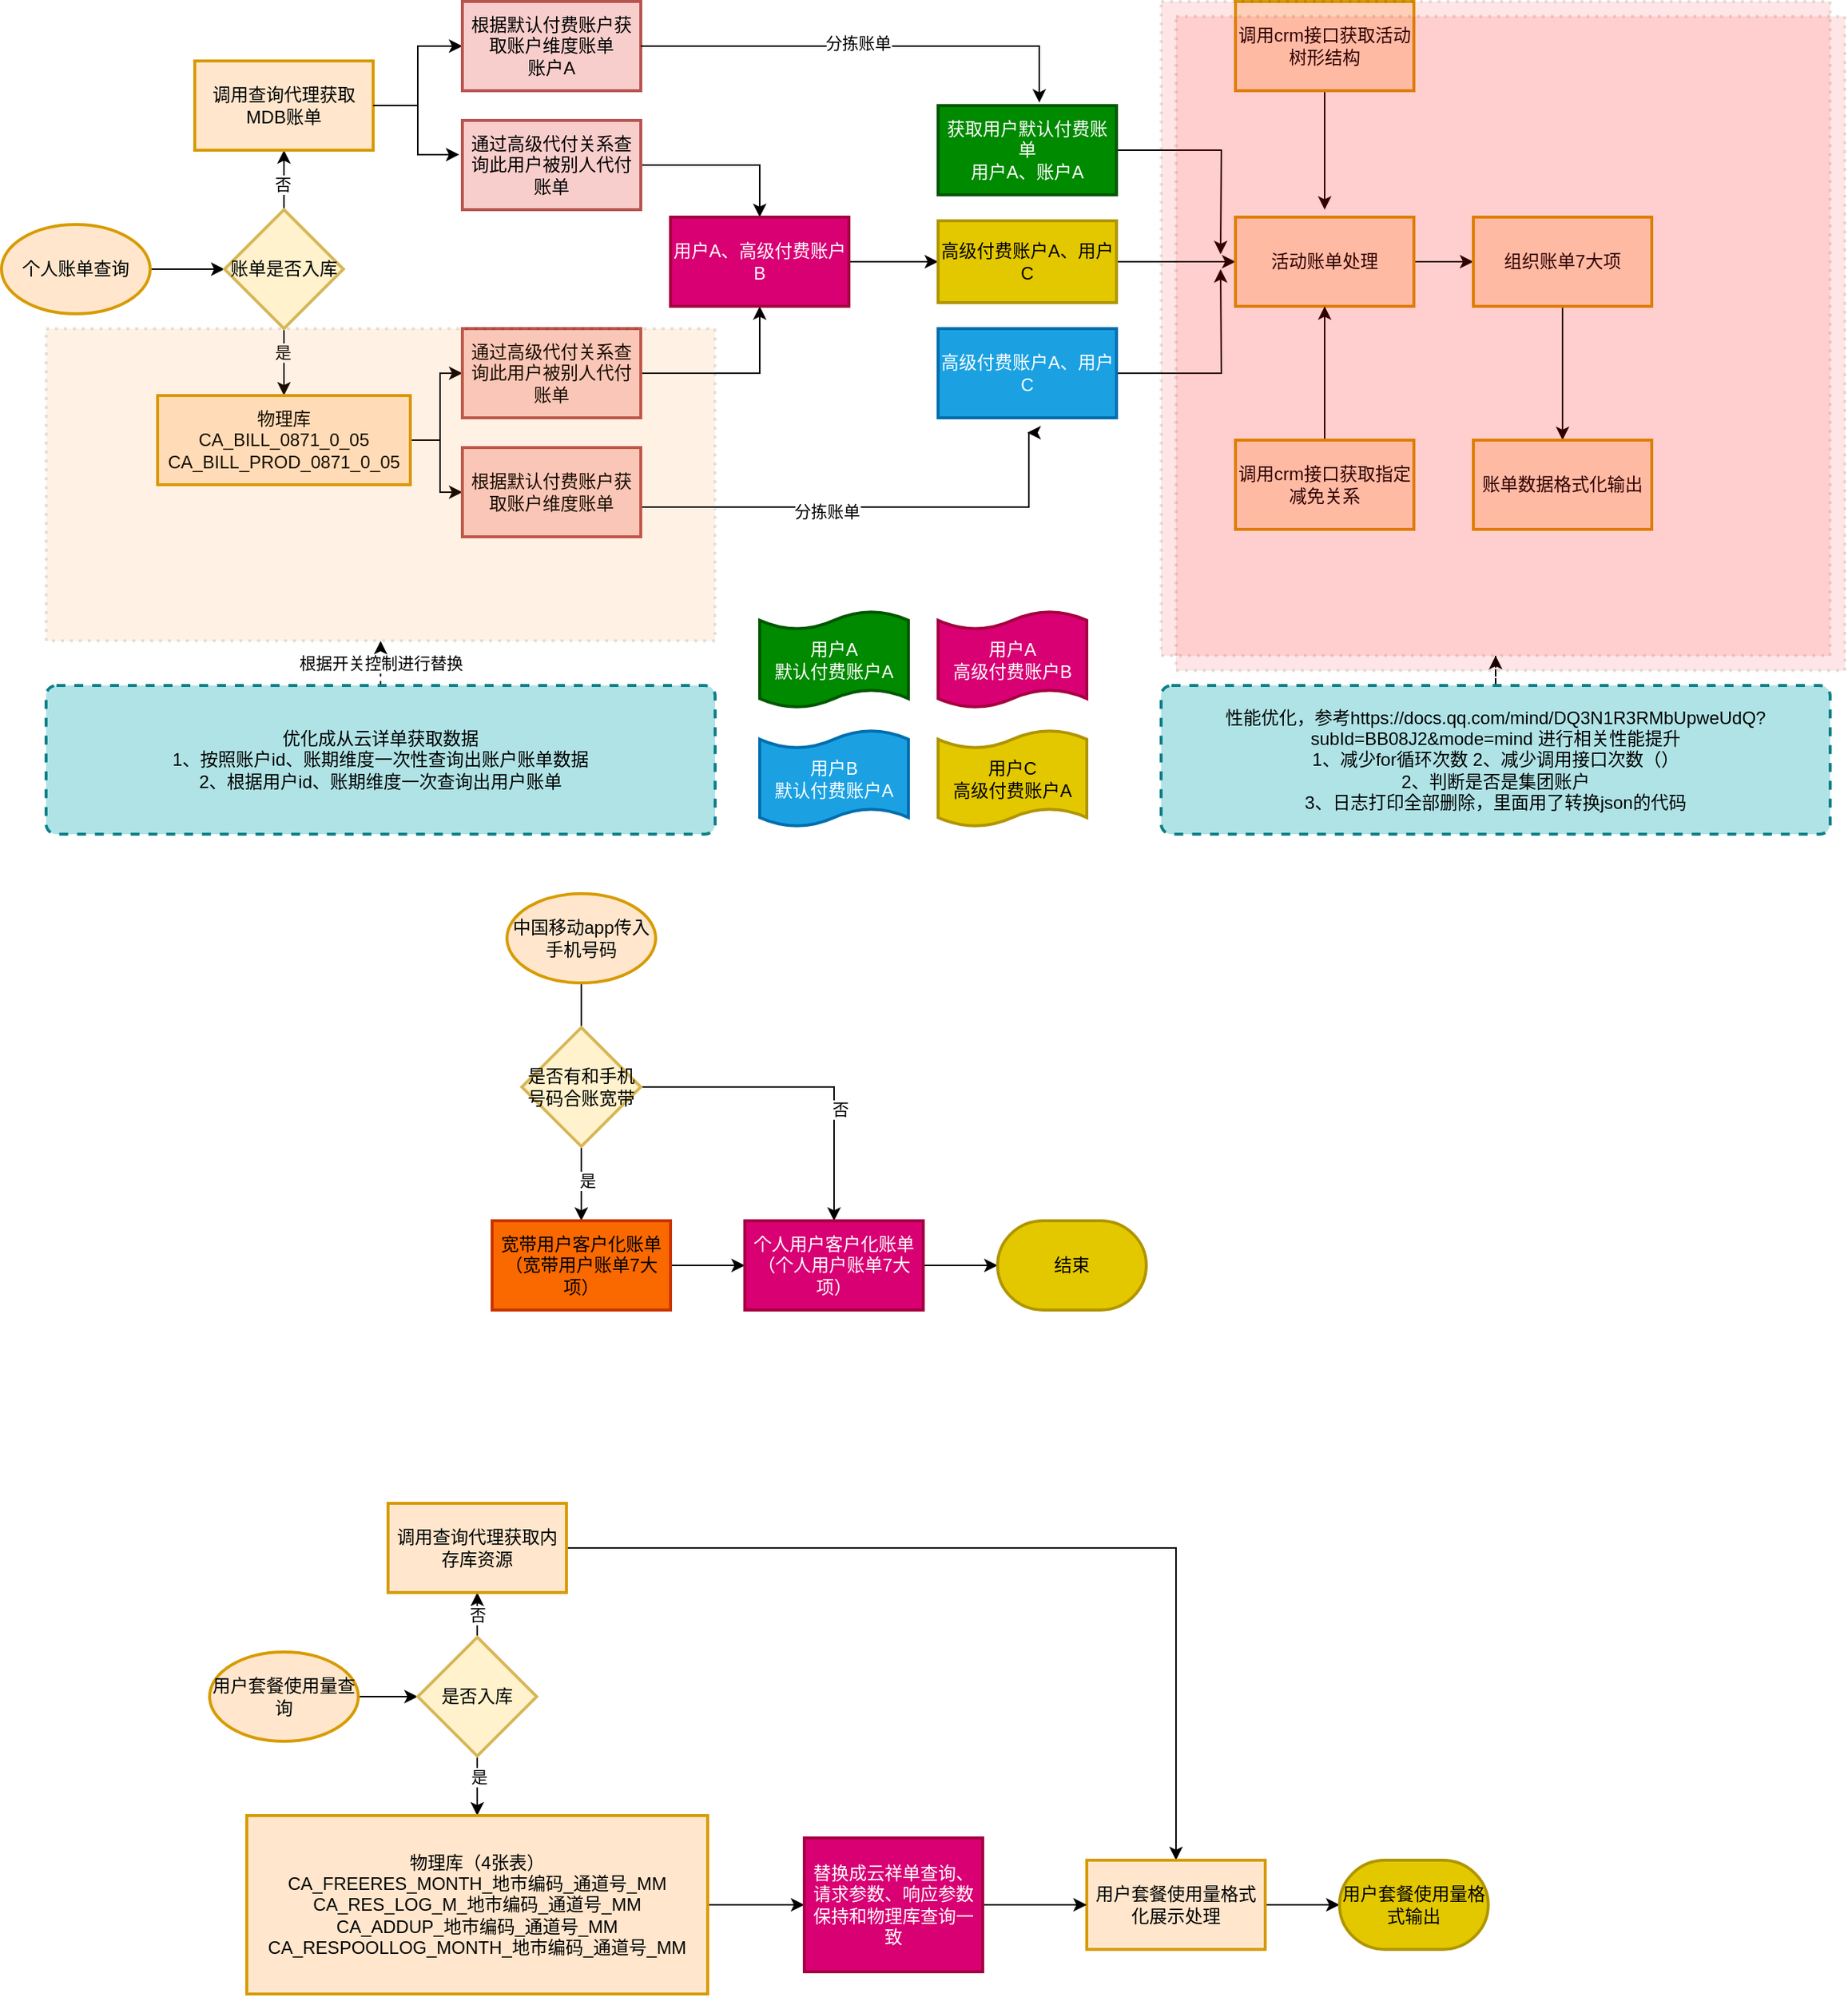 <mxfile version="27.1.6">
  <diagram name="Page-1" id="c7488fd3-1785-93aa-aadb-54a6760d102a">
    <mxGraphModel dx="1018" dy="576" grid="1" gridSize="10" guides="1" tooltips="1" connect="1" arrows="1" fold="1" page="1" pageScale="1" pageWidth="1100" pageHeight="850" background="none" math="0" shadow="0">
      <root>
        <mxCell id="0" />
        <mxCell id="1" parent="0" />
        <mxCell id="lZ34YeBpeKyjykscTStn-3" value="" style="edgeStyle=orthogonalEdgeStyle;rounded=0;orthogonalLoop=1;jettySize=auto;html=1;" parent="1" source="lZ34YeBpeKyjykscTStn-1" target="lZ34YeBpeKyjykscTStn-2" edge="1">
          <mxGeometry relative="1" as="geometry" />
        </mxCell>
        <mxCell id="lZ34YeBpeKyjykscTStn-1" value="个人账单查询" style="strokeWidth=2;html=1;shape=mxgraph.flowchart.start_1;whiteSpace=wrap;fillColor=#ffe6cc;strokeColor=#d79b00;" parent="1" vertex="1">
          <mxGeometry x="10" y="250" width="100" height="60" as="geometry" />
        </mxCell>
        <mxCell id="lZ34YeBpeKyjykscTStn-7" value="" style="edgeStyle=orthogonalEdgeStyle;rounded=0;orthogonalLoop=1;jettySize=auto;html=1;" parent="1" source="lZ34YeBpeKyjykscTStn-2" target="lZ34YeBpeKyjykscTStn-6" edge="1">
          <mxGeometry relative="1" as="geometry" />
        </mxCell>
        <mxCell id="lZ34YeBpeKyjykscTStn-8" value="否" style="edgeLabel;html=1;align=center;verticalAlign=middle;resizable=0;points=[];" parent="lZ34YeBpeKyjykscTStn-7" vertex="1" connectable="0">
          <mxGeometry x="-0.15" y="1" relative="1" as="geometry">
            <mxPoint as="offset" />
          </mxGeometry>
        </mxCell>
        <mxCell id="lZ34YeBpeKyjykscTStn-10" value="" style="edgeStyle=orthogonalEdgeStyle;rounded=0;orthogonalLoop=1;jettySize=auto;html=1;" parent="1" source="lZ34YeBpeKyjykscTStn-2" target="lZ34YeBpeKyjykscTStn-9" edge="1">
          <mxGeometry relative="1" as="geometry" />
        </mxCell>
        <mxCell id="lZ34YeBpeKyjykscTStn-11" value="是" style="edgeLabel;html=1;align=center;verticalAlign=middle;resizable=0;points=[];" parent="lZ34YeBpeKyjykscTStn-10" vertex="1" connectable="0">
          <mxGeometry x="-0.289" y="-1" relative="1" as="geometry">
            <mxPoint as="offset" />
          </mxGeometry>
        </mxCell>
        <mxCell id="lZ34YeBpeKyjykscTStn-2" value="账单是否入库" style="rhombus;whiteSpace=wrap;html=1;strokeWidth=2;fillColor=#fff2cc;strokeColor=#d6b656;" parent="1" vertex="1">
          <mxGeometry x="160" y="240" width="80" height="80" as="geometry" />
        </mxCell>
        <mxCell id="lZ34YeBpeKyjykscTStn-13" value="" style="edgeStyle=orthogonalEdgeStyle;rounded=0;orthogonalLoop=1;jettySize=auto;html=1;" parent="1" source="lZ34YeBpeKyjykscTStn-6" target="lZ34YeBpeKyjykscTStn-12" edge="1">
          <mxGeometry relative="1" as="geometry" />
        </mxCell>
        <mxCell id="lZ34YeBpeKyjykscTStn-6" value="调用查询代理获取MDB账单" style="whiteSpace=wrap;html=1;strokeWidth=2;fillColor=#ffe6cc;strokeColor=#d79b00;" parent="1" vertex="1">
          <mxGeometry x="140" y="140" width="120" height="60" as="geometry" />
        </mxCell>
        <mxCell id="lZ34YeBpeKyjykscTStn-22" style="edgeStyle=orthogonalEdgeStyle;rounded=0;orthogonalLoop=1;jettySize=auto;html=1;entryX=0;entryY=0.5;entryDx=0;entryDy=0;" parent="1" source="lZ34YeBpeKyjykscTStn-9" target="lZ34YeBpeKyjykscTStn-19" edge="1">
          <mxGeometry relative="1" as="geometry" />
        </mxCell>
        <mxCell id="lZ34YeBpeKyjykscTStn-23" style="edgeStyle=orthogonalEdgeStyle;rounded=0;orthogonalLoop=1;jettySize=auto;html=1;entryX=0;entryY=0.5;entryDx=0;entryDy=0;" parent="1" source="lZ34YeBpeKyjykscTStn-9" target="lZ34YeBpeKyjykscTStn-14" edge="1">
          <mxGeometry relative="1" as="geometry" />
        </mxCell>
        <mxCell id="lZ34YeBpeKyjykscTStn-9" value="物理库&lt;br&gt;&lt;div data-mind-map-text=&quot;[{&amp;quot;paragraphProps&amp;quot;:{&amp;quot;type&amp;quot;:&amp;quot;paragraph&amp;quot;,&amp;quot;textAlign&amp;quot;:0,&amp;quot;lineSpacing&amp;quot;:1.4},&amp;quot;isComplete&amp;quot;:true,&amp;quot;textProps&amp;quot;:[{&amp;quot;type&amp;quot;:&amp;quot;text&amp;quot;,&amp;quot;text&amp;quot;:&amp;quot;CA_BILL_0871_0_05&amp;quot;,&amp;quot;color&amp;quot;:&amp;quot;#1f1f1f&amp;quot;,&amp;quot;fontWeight&amp;quot;:400,&amp;quot;fontSize&amp;quot;:14,&amp;quot;fontFamily&amp;quot;:&amp;quot;\&amp;quot;Helvetica Neue\&amp;quot;, Helvetica, \&amp;quot;PingFang SC\&amp;quot;, \&amp;quot;Microsoft YaHei\&amp;quot;, \&amp;quot;Source Han Sans SC\&amp;quot;, \&amp;quot;Noto Sans CJK SC\&amp;quot;, \&amp;quot;WenQuanYi Micro Hei\&amp;quot;, sans-serif&amp;quot;,&amp;quot;italic&amp;quot;:false,&amp;quot;underline&amp;quot;:false,&amp;quot;strike&amp;quot;:false}]}]&quot;&gt;CA_BILL_0871_0_05&lt;br&gt;&lt;div data-mind-map-text=&quot;[{&amp;quot;paragraphProps&amp;quot;:{&amp;quot;type&amp;quot;:&amp;quot;paragraph&amp;quot;,&amp;quot;textAlign&amp;quot;:0,&amp;quot;lineSpacing&amp;quot;:1.4},&amp;quot;isComplete&amp;quot;:true,&amp;quot;textProps&amp;quot;:[{&amp;quot;type&amp;quot;:&amp;quot;text&amp;quot;,&amp;quot;text&amp;quot;:&amp;quot;CA_BILL_PROD_0871_0_05&amp;quot;,&amp;quot;color&amp;quot;:&amp;quot;#1f1f1f&amp;quot;,&amp;quot;fontWeight&amp;quot;:400,&amp;quot;fontSize&amp;quot;:14,&amp;quot;fontFamily&amp;quot;:&amp;quot;\&amp;quot;Helvetica Neue\&amp;quot;, Helvetica, \&amp;quot;PingFang SC\&amp;quot;, \&amp;quot;Microsoft YaHei\&amp;quot;, \&amp;quot;Source Han Sans SC\&amp;quot;, \&amp;quot;Noto Sans CJK SC\&amp;quot;, \&amp;quot;WenQuanYi Micro Hei\&amp;quot;, sans-serif&amp;quot;,&amp;quot;italic&amp;quot;:false,&amp;quot;underline&amp;quot;:false,&amp;quot;strike&amp;quot;:false}]}]&quot;&gt;CA_BILL_PROD_0871_0_05&lt;/div&gt;&lt;/div&gt;" style="whiteSpace=wrap;html=1;strokeWidth=2;fillColor=#ffe6cc;strokeColor=#d79b00;" parent="1" vertex="1">
          <mxGeometry x="115" y="365" width="170" height="60" as="geometry" />
        </mxCell>
        <mxCell id="lZ34YeBpeKyjykscTStn-12" value="根据默认付费账户获取账户维度账单&lt;br&gt;账户A" style="whiteSpace=wrap;html=1;strokeWidth=2;fillColor=#f8cecc;strokeColor=#b85450;" parent="1" vertex="1">
          <mxGeometry x="320" y="100" width="120" height="60" as="geometry" />
        </mxCell>
        <mxCell id="lZ34YeBpeKyjykscTStn-59" style="edgeStyle=orthogonalEdgeStyle;rounded=0;orthogonalLoop=1;jettySize=auto;html=1;" parent="1" source="lZ34YeBpeKyjykscTStn-14" edge="1">
          <mxGeometry relative="1" as="geometry">
            <mxPoint x="700" y="390" as="targetPoint" />
            <Array as="points">
              <mxPoint x="701" y="440" />
            </Array>
          </mxGeometry>
        </mxCell>
        <mxCell id="lZ34YeBpeKyjykscTStn-60" value="分拣账单" style="edgeLabel;html=1;align=center;verticalAlign=middle;resizable=0;points=[];" parent="lZ34YeBpeKyjykscTStn-59" vertex="1" connectable="0">
          <mxGeometry x="-0.203" y="-3" relative="1" as="geometry">
            <mxPoint as="offset" />
          </mxGeometry>
        </mxCell>
        <mxCell id="lZ34YeBpeKyjykscTStn-14" value="根据默认付费账户获取账户维度账单" style="whiteSpace=wrap;html=1;strokeWidth=2;fillColor=#f8cecc;strokeColor=#b85450;" parent="1" vertex="1">
          <mxGeometry x="320" y="400" width="120" height="60" as="geometry" />
        </mxCell>
        <mxCell id="lZ34YeBpeKyjykscTStn-33" value="" style="edgeStyle=orthogonalEdgeStyle;rounded=0;orthogonalLoop=1;jettySize=auto;html=1;" parent="1" source="lZ34YeBpeKyjykscTStn-17" target="lZ34YeBpeKyjykscTStn-32" edge="1">
          <mxGeometry relative="1" as="geometry" />
        </mxCell>
        <mxCell id="lZ34YeBpeKyjykscTStn-17" value="通过高级代付关系查询此用户被别人代付账单" style="whiteSpace=wrap;html=1;strokeWidth=2;fillColor=#f8cecc;strokeColor=#b85450;" parent="1" vertex="1">
          <mxGeometry x="320" y="180" width="120" height="60" as="geometry" />
        </mxCell>
        <mxCell id="lZ34YeBpeKyjykscTStn-39" style="edgeStyle=orthogonalEdgeStyle;rounded=0;orthogonalLoop=1;jettySize=auto;html=1;entryX=0.5;entryY=1;entryDx=0;entryDy=0;" parent="1" source="lZ34YeBpeKyjykscTStn-19" target="lZ34YeBpeKyjykscTStn-32" edge="1">
          <mxGeometry relative="1" as="geometry" />
        </mxCell>
        <mxCell id="lZ34YeBpeKyjykscTStn-19" value="通过高级代付关系查询此用户被别人代付账单" style="whiteSpace=wrap;html=1;strokeWidth=2;fillColor=#f8cecc;strokeColor=#b85450;" parent="1" vertex="1">
          <mxGeometry x="320" y="320" width="120" height="60" as="geometry" />
        </mxCell>
        <mxCell id="lZ34YeBpeKyjykscTStn-21" style="edgeStyle=orthogonalEdgeStyle;rounded=0;orthogonalLoop=1;jettySize=auto;html=1;entryX=-0.017;entryY=0.383;entryDx=0;entryDy=0;entryPerimeter=0;" parent="1" source="lZ34YeBpeKyjykscTStn-6" target="lZ34YeBpeKyjykscTStn-17" edge="1">
          <mxGeometry relative="1" as="geometry" />
        </mxCell>
        <mxCell id="lZ34YeBpeKyjykscTStn-68" style="edgeStyle=orthogonalEdgeStyle;rounded=0;orthogonalLoop=1;jettySize=auto;html=1;" parent="1" source="lZ34YeBpeKyjykscTStn-24" edge="1">
          <mxGeometry relative="1" as="geometry">
            <mxPoint x="830" y="270" as="targetPoint" />
          </mxGeometry>
        </mxCell>
        <mxCell id="lZ34YeBpeKyjykscTStn-24" value="获取用户默认付费账单&lt;br&gt;用户A、账户A" style="whiteSpace=wrap;html=1;strokeWidth=2;fillColor=#008a00;fontColor=#ffffff;strokeColor=#005700;" parent="1" vertex="1">
          <mxGeometry x="640" y="170" width="120" height="60" as="geometry" />
        </mxCell>
        <mxCell id="lZ34YeBpeKyjykscTStn-26" value="用户A&lt;br&gt;默认付费账户A" style="shape=tape;whiteSpace=wrap;html=1;strokeWidth=2;size=0.19;fillColor=#008a00;strokeColor=#005700;fontColor=#ffffff;" parent="1" vertex="1">
          <mxGeometry x="520" y="510" width="100" height="65" as="geometry" />
        </mxCell>
        <mxCell id="lZ34YeBpeKyjykscTStn-29" value="用户A&lt;br&gt;高级付费账户B" style="shape=tape;whiteSpace=wrap;html=1;strokeWidth=2;size=0.19;fillColor=#d80073;fontColor=#ffffff;strokeColor=#A50040;" parent="1" vertex="1">
          <mxGeometry x="640" y="510" width="100" height="65" as="geometry" />
        </mxCell>
        <mxCell id="lZ34YeBpeKyjykscTStn-30" value="用户B&lt;br&gt;默认付费账户A" style="shape=tape;whiteSpace=wrap;html=1;strokeWidth=2;size=0.19;fillColor=#1ba1e2;strokeColor=#006EAF;fontColor=#ffffff;" parent="1" vertex="1">
          <mxGeometry x="520" y="590" width="100" height="65" as="geometry" />
        </mxCell>
        <mxCell id="lZ34YeBpeKyjykscTStn-31" value="用户C&lt;br&gt;高级付费账户A" style="shape=tape;whiteSpace=wrap;html=1;strokeWidth=2;size=0.19;fillColor=#e3c800;fontColor=#000000;strokeColor=#B09500;" parent="1" vertex="1">
          <mxGeometry x="640" y="590" width="100" height="65" as="geometry" />
        </mxCell>
        <mxCell id="lZ34YeBpeKyjykscTStn-54" value="" style="edgeStyle=orthogonalEdgeStyle;rounded=0;orthogonalLoop=1;jettySize=auto;html=1;" parent="1" source="lZ34YeBpeKyjykscTStn-32" target="lZ34YeBpeKyjykscTStn-34" edge="1">
          <mxGeometry relative="1" as="geometry" />
        </mxCell>
        <mxCell id="lZ34YeBpeKyjykscTStn-32" value="用户A、高级付费账户B" style="whiteSpace=wrap;html=1;strokeWidth=2;fillColor=#d80073;fontColor=#ffffff;strokeColor=#A50040;" parent="1" vertex="1">
          <mxGeometry x="460" y="245" width="120" height="60" as="geometry" />
        </mxCell>
        <mxCell id="lZ34YeBpeKyjykscTStn-66" style="edgeStyle=orthogonalEdgeStyle;rounded=0;orthogonalLoop=1;jettySize=auto;html=1;entryX=0;entryY=0.5;entryDx=0;entryDy=0;" parent="1" source="lZ34YeBpeKyjykscTStn-34" target="lZ34YeBpeKyjykscTStn-62" edge="1">
          <mxGeometry relative="1" as="geometry" />
        </mxCell>
        <mxCell id="lZ34YeBpeKyjykscTStn-34" value="高级付费账户A、用户C" style="whiteSpace=wrap;html=1;strokeWidth=2;fillColor=#e3c800;fontColor=#000000;strokeColor=#B09500;" parent="1" vertex="1">
          <mxGeometry x="640" y="247.5" width="120" height="55" as="geometry" />
        </mxCell>
        <mxCell id="lZ34YeBpeKyjykscTStn-69" style="edgeStyle=orthogonalEdgeStyle;rounded=0;orthogonalLoop=1;jettySize=auto;html=1;" parent="1" source="lZ34YeBpeKyjykscTStn-40" edge="1">
          <mxGeometry relative="1" as="geometry">
            <mxPoint x="830" y="280" as="targetPoint" />
          </mxGeometry>
        </mxCell>
        <mxCell id="lZ34YeBpeKyjykscTStn-40" value="高级付费账户A、用户C" style="whiteSpace=wrap;html=1;strokeWidth=2;fillColor=#1ba1e2;fontColor=#ffffff;strokeColor=#006EAF;" parent="1" vertex="1">
          <mxGeometry x="640" y="320" width="120" height="60" as="geometry" />
        </mxCell>
        <mxCell id="lZ34YeBpeKyjykscTStn-58" style="edgeStyle=orthogonalEdgeStyle;rounded=0;orthogonalLoop=1;jettySize=auto;html=1;entryX=0.567;entryY=-0.033;entryDx=0;entryDy=0;entryPerimeter=0;" parent="1" source="lZ34YeBpeKyjykscTStn-12" target="lZ34YeBpeKyjykscTStn-24" edge="1">
          <mxGeometry relative="1" as="geometry" />
        </mxCell>
        <mxCell id="lZ34YeBpeKyjykscTStn-61" value="分拣账单" style="edgeLabel;html=1;align=center;verticalAlign=middle;resizable=0;points=[];" parent="lZ34YeBpeKyjykscTStn-58" vertex="1" connectable="0">
          <mxGeometry x="-0.046" y="2" relative="1" as="geometry">
            <mxPoint as="offset" />
          </mxGeometry>
        </mxCell>
        <mxCell id="lZ34YeBpeKyjykscTStn-76" value="" style="edgeStyle=orthogonalEdgeStyle;rounded=0;orthogonalLoop=1;jettySize=auto;html=1;" parent="1" source="lZ34YeBpeKyjykscTStn-62" target="lZ34YeBpeKyjykscTStn-75" edge="1">
          <mxGeometry relative="1" as="geometry" />
        </mxCell>
        <mxCell id="lZ34YeBpeKyjykscTStn-62" value="活动账单处理" style="whiteSpace=wrap;html=1;strokeWidth=2;fillColor=#ffe6cc;strokeColor=#d79b00;" parent="1" vertex="1">
          <mxGeometry x="840" y="245" width="120" height="60" as="geometry" />
        </mxCell>
        <mxCell id="lZ34YeBpeKyjykscTStn-72" style="edgeStyle=orthogonalEdgeStyle;rounded=0;orthogonalLoop=1;jettySize=auto;html=1;" parent="1" source="lZ34YeBpeKyjykscTStn-70" edge="1">
          <mxGeometry relative="1" as="geometry">
            <mxPoint x="900" y="240" as="targetPoint" />
          </mxGeometry>
        </mxCell>
        <mxCell id="lZ34YeBpeKyjykscTStn-70" value="调用crm接口获取活动树形结构" style="whiteSpace=wrap;html=1;strokeWidth=2;fillColor=#ffe6cc;strokeColor=#d79b00;" parent="1" vertex="1">
          <mxGeometry x="840" y="100" width="120" height="60" as="geometry" />
        </mxCell>
        <mxCell id="lZ34YeBpeKyjykscTStn-74" value="" style="edgeStyle=orthogonalEdgeStyle;rounded=0;orthogonalLoop=1;jettySize=auto;html=1;" parent="1" source="lZ34YeBpeKyjykscTStn-73" target="lZ34YeBpeKyjykscTStn-62" edge="1">
          <mxGeometry relative="1" as="geometry" />
        </mxCell>
        <mxCell id="lZ34YeBpeKyjykscTStn-73" value="调用crm接口获取指定减免关系" style="whiteSpace=wrap;html=1;strokeWidth=2;fillColor=#ffe6cc;strokeColor=#d79b00;" parent="1" vertex="1">
          <mxGeometry x="840" y="395" width="120" height="60" as="geometry" />
        </mxCell>
        <mxCell id="lZ34YeBpeKyjykscTStn-78" value="" style="edgeStyle=orthogonalEdgeStyle;rounded=0;orthogonalLoop=1;jettySize=auto;html=1;" parent="1" source="lZ34YeBpeKyjykscTStn-75" target="lZ34YeBpeKyjykscTStn-77" edge="1">
          <mxGeometry relative="1" as="geometry" />
        </mxCell>
        <mxCell id="lZ34YeBpeKyjykscTStn-75" value="组织账单7大项" style="whiteSpace=wrap;html=1;strokeWidth=2;fillColor=#ffe6cc;strokeColor=#d79b00;" parent="1" vertex="1">
          <mxGeometry x="1000" y="245" width="120" height="60" as="geometry" />
        </mxCell>
        <mxCell id="lZ34YeBpeKyjykscTStn-77" value="账单数据格式化输出" style="whiteSpace=wrap;html=1;strokeWidth=2;fillColor=#ffe6cc;strokeColor=#d79b00;" parent="1" vertex="1">
          <mxGeometry x="1000" y="395" width="120" height="60" as="geometry" />
        </mxCell>
        <mxCell id="lZ34YeBpeKyjykscTStn-83" value="" style="rounded=0;whiteSpace=wrap;html=1;absoluteArcSize=1;arcSize=14;strokeWidth=2;dashed=1;opacity=10;fillColor=#FF8000;strokeColor=default;dashPattern=1 2;" parent="1" vertex="1">
          <mxGeometry x="40" y="320" width="450" height="210" as="geometry" />
        </mxCell>
        <mxCell id="lZ34YeBpeKyjykscTStn-89" value="根据开关控制进行替换" style="edgeStyle=orthogonalEdgeStyle;rounded=0;orthogonalLoop=1;jettySize=auto;html=1;dashed=1;" parent="1" source="lZ34YeBpeKyjykscTStn-88" target="lZ34YeBpeKyjykscTStn-83" edge="1">
          <mxGeometry relative="1" as="geometry">
            <Array as="points">
              <mxPoint x="265" y="540" />
              <mxPoint x="265" y="540" />
            </Array>
          </mxGeometry>
        </mxCell>
        <mxCell id="lZ34YeBpeKyjykscTStn-88" value="优化成从云详单获取数据&lt;br&gt;1、按照账户id、账期维度一次性查询出账户账单数据&lt;br&gt;2、根据用户id、账期维度一次查询出用户账单" style="rounded=1;whiteSpace=wrap;html=1;absoluteArcSize=1;arcSize=14;strokeWidth=2;fillColor=#b0e3e6;strokeColor=#0e8088;dashed=1;" parent="1" vertex="1">
          <mxGeometry x="40" y="560" width="450" height="100" as="geometry" />
        </mxCell>
        <mxCell id="lZ34YeBpeKyjykscTStn-91" value="" style="rounded=0;whiteSpace=wrap;html=1;absoluteArcSize=1;arcSize=14;strokeWidth=2;dashed=1;opacity=10;fillColor=#FF0000;strokeColor=default;dashPattern=1 2;" parent="1" vertex="1">
          <mxGeometry x="790" y="100" width="450" height="440" as="geometry" />
        </mxCell>
        <mxCell id="lZ34YeBpeKyjykscTStn-95" value="" style="edgeStyle=orthogonalEdgeStyle;rounded=0;orthogonalLoop=1;jettySize=auto;html=1;dashed=1;" parent="1" source="lZ34YeBpeKyjykscTStn-94" target="lZ34YeBpeKyjykscTStn-91" edge="1">
          <mxGeometry relative="1" as="geometry" />
        </mxCell>
        <mxCell id="lZ34YeBpeKyjykscTStn-94" value="性能优化，参考https://docs.qq.com/mind/DQ3N1R3RMbUpweUdQ?subId=BB08J2&amp;amp;mode=mind 进行相关性能提升&lt;br&gt;1、减少for循环次数 2、减少调用接口次数（&lt;span style=&quot;background-color: transparent; color: light-dark(rgb(0, 0, 0), rgb(255, 255, 255));&quot;&gt;）&lt;/span&gt;&lt;br&gt;2、判断是否是集团账户&lt;br&gt;3、日志打印全部删除，里面用了转换json的代码" style="rounded=1;whiteSpace=wrap;html=1;absoluteArcSize=1;arcSize=14;strokeWidth=2;fillColor=#b0e3e6;strokeColor=#0e8088;dashed=1;" parent="1" vertex="1">
          <mxGeometry x="790" y="560" width="450" height="100" as="geometry" />
        </mxCell>
        <mxCell id="ugI50FtEgV0bABx8CJNb-5" value="" style="edgeStyle=orthogonalEdgeStyle;rounded=0;orthogonalLoop=1;jettySize=auto;html=1;" parent="1" source="ugI50FtEgV0bABx8CJNb-4" edge="1">
          <mxGeometry relative="1" as="geometry">
            <mxPoint x="400" y="920" as="targetPoint" />
          </mxGeometry>
        </mxCell>
        <mxCell id="ugI50FtEgV0bABx8CJNb-17" value="是" style="edgeLabel;html=1;align=center;verticalAlign=middle;resizable=0;points=[];" parent="ugI50FtEgV0bABx8CJNb-5" vertex="1" connectable="0">
          <mxGeometry x="0.663" y="4" relative="1" as="geometry">
            <mxPoint as="offset" />
          </mxGeometry>
        </mxCell>
        <mxCell id="ugI50FtEgV0bABx8CJNb-4" value="中国移动app传入手机号码" style="strokeWidth=2;html=1;shape=mxgraph.flowchart.start_1;whiteSpace=wrap;fillColor=#ffe6cc;strokeColor=#d79b00;" parent="1" vertex="1">
          <mxGeometry x="350" y="700" width="100" height="60" as="geometry" />
        </mxCell>
        <mxCell id="ugI50FtEgV0bABx8CJNb-19" value="" style="edgeStyle=orthogonalEdgeStyle;rounded=0;orthogonalLoop=1;jettySize=auto;html=1;" parent="1" source="ugI50FtEgV0bABx8CJNb-14" target="ugI50FtEgV0bABx8CJNb-18" edge="1">
          <mxGeometry relative="1" as="geometry" />
        </mxCell>
        <mxCell id="ugI50FtEgV0bABx8CJNb-21" value="否" style="edgeLabel;html=1;align=center;verticalAlign=middle;resizable=0;points=[];" parent="ugI50FtEgV0bABx8CJNb-19" vertex="1" connectable="0">
          <mxGeometry x="0.318" y="4" relative="1" as="geometry">
            <mxPoint as="offset" />
          </mxGeometry>
        </mxCell>
        <mxCell id="ugI50FtEgV0bABx8CJNb-14" value="是否有和手机号码合账宽带" style="rhombus;whiteSpace=wrap;html=1;strokeWidth=2;fillColor=#fff2cc;strokeColor=#d6b656;" parent="1" vertex="1">
          <mxGeometry x="360" y="790" width="80" height="80" as="geometry" />
        </mxCell>
        <mxCell id="ugI50FtEgV0bABx8CJNb-15" value="" style="rounded=0;whiteSpace=wrap;html=1;absoluteArcSize=1;arcSize=14;strokeWidth=2;dashed=1;opacity=10;fillColor=#FF0000;strokeColor=default;dashPattern=1 2;" parent="1" vertex="1">
          <mxGeometry x="800" y="110" width="450" height="440" as="geometry" />
        </mxCell>
        <mxCell id="ugI50FtEgV0bABx8CJNb-20" value="" style="edgeStyle=orthogonalEdgeStyle;rounded=0;orthogonalLoop=1;jettySize=auto;html=1;" parent="1" source="ugI50FtEgV0bABx8CJNb-16" target="ugI50FtEgV0bABx8CJNb-18" edge="1">
          <mxGeometry relative="1" as="geometry" />
        </mxCell>
        <mxCell id="ugI50FtEgV0bABx8CJNb-16" value="宽带用户客户化账单（宽带用户账单7大项）" style="whiteSpace=wrap;html=1;strokeWidth=2;fillColor=#fa6800;fontColor=#000000;strokeColor=#C73500;" parent="1" vertex="1">
          <mxGeometry x="340" y="920" width="120" height="60" as="geometry" />
        </mxCell>
        <mxCell id="ugI50FtEgV0bABx8CJNb-23" value="" style="edgeStyle=orthogonalEdgeStyle;rounded=0;orthogonalLoop=1;jettySize=auto;html=1;" parent="1" source="ugI50FtEgV0bABx8CJNb-18" target="ugI50FtEgV0bABx8CJNb-22" edge="1">
          <mxGeometry relative="1" as="geometry" />
        </mxCell>
        <mxCell id="ugI50FtEgV0bABx8CJNb-18" value="个人用户客户化账单（个人用户账单7大项）" style="whiteSpace=wrap;html=1;fillColor=#d80073;strokeColor=#A50040;strokeWidth=2;fontColor=#ffffff;" parent="1" vertex="1">
          <mxGeometry x="510" y="920" width="120" height="60" as="geometry" />
        </mxCell>
        <mxCell id="ugI50FtEgV0bABx8CJNb-22" value="结束" style="strokeWidth=2;html=1;shape=mxgraph.flowchart.terminator;whiteSpace=wrap;fillColor=#e3c800;fontColor=#000000;strokeColor=#B09500;" parent="1" vertex="1">
          <mxGeometry x="680" y="920" width="100" height="60" as="geometry" />
        </mxCell>
        <mxCell id="vBIqcvO87VJ7bbSk8ED3-4" value="" style="edgeStyle=orthogonalEdgeStyle;rounded=0;orthogonalLoop=1;jettySize=auto;html=1;" edge="1" parent="1" source="vBIqcvO87VJ7bbSk8ED3-2" target="vBIqcvO87VJ7bbSk8ED3-3">
          <mxGeometry relative="1" as="geometry" />
        </mxCell>
        <mxCell id="vBIqcvO87VJ7bbSk8ED3-2" value="用户套餐使用量查询" style="strokeWidth=2;html=1;shape=mxgraph.flowchart.start_1;whiteSpace=wrap;fillColor=#ffe6cc;strokeColor=#d79b00;" vertex="1" parent="1">
          <mxGeometry x="150" y="1210" width="100" height="60" as="geometry" />
        </mxCell>
        <mxCell id="vBIqcvO87VJ7bbSk8ED3-6" value="否" style="edgeStyle=orthogonalEdgeStyle;rounded=0;orthogonalLoop=1;jettySize=auto;html=1;" edge="1" parent="1" source="vBIqcvO87VJ7bbSk8ED3-3" target="vBIqcvO87VJ7bbSk8ED3-5">
          <mxGeometry relative="1" as="geometry">
            <Array as="points">
              <mxPoint x="330" y="1190" />
              <mxPoint x="330" y="1190" />
            </Array>
          </mxGeometry>
        </mxCell>
        <mxCell id="vBIqcvO87VJ7bbSk8ED3-8" value="" style="edgeStyle=orthogonalEdgeStyle;rounded=0;orthogonalLoop=1;jettySize=auto;html=1;" edge="1" parent="1" source="vBIqcvO87VJ7bbSk8ED3-3" target="vBIqcvO87VJ7bbSk8ED3-7">
          <mxGeometry relative="1" as="geometry" />
        </mxCell>
        <mxCell id="vBIqcvO87VJ7bbSk8ED3-11" value="是" style="edgeLabel;html=1;align=center;verticalAlign=middle;resizable=0;points=[];" vertex="1" connectable="0" parent="vBIqcvO87VJ7bbSk8ED3-8">
          <mxGeometry x="-0.3" y="1" relative="1" as="geometry">
            <mxPoint as="offset" />
          </mxGeometry>
        </mxCell>
        <mxCell id="vBIqcvO87VJ7bbSk8ED3-3" value="是否入库" style="rhombus;whiteSpace=wrap;html=1;strokeWidth=2;fillColor=#fff2cc;strokeColor=#d6b656;" vertex="1" parent="1">
          <mxGeometry x="290" y="1200" width="80" height="80" as="geometry" />
        </mxCell>
        <mxCell id="vBIqcvO87VJ7bbSk8ED3-10" value="" style="edgeStyle=orthogonalEdgeStyle;rounded=0;orthogonalLoop=1;jettySize=auto;html=1;" edge="1" parent="1" source="vBIqcvO87VJ7bbSk8ED3-5" target="vBIqcvO87VJ7bbSk8ED3-9">
          <mxGeometry relative="1" as="geometry" />
        </mxCell>
        <mxCell id="vBIqcvO87VJ7bbSk8ED3-5" value="调用查询代理获取内存库资源" style="whiteSpace=wrap;html=1;strokeWidth=2;fillColor=#ffe6cc;strokeColor=#d79b00;" vertex="1" parent="1">
          <mxGeometry x="270" y="1110" width="120" height="60" as="geometry" />
        </mxCell>
        <mxCell id="vBIqcvO87VJ7bbSk8ED3-13" value="" style="edgeStyle=orthogonalEdgeStyle;rounded=0;orthogonalLoop=1;jettySize=auto;html=1;" edge="1" parent="1" source="vBIqcvO87VJ7bbSk8ED3-7" target="vBIqcvO87VJ7bbSk8ED3-12">
          <mxGeometry relative="1" as="geometry" />
        </mxCell>
        <mxCell id="vBIqcvO87VJ7bbSk8ED3-7" value="物理库（4张表）&lt;br&gt;&lt;div&gt;CA_FREERES_MONTH_地市编码_通道号_MM&lt;/div&gt;&lt;div&gt;CA_RES_LOG_M_地市编码_通道号_MM&lt;/div&gt;&lt;div&gt;CA_ADDUP_地市编码_通道号_MM&lt;/div&gt;&lt;div&gt;CA_RESPOOLLOG_MONTH_地市编码_通道号_MM&lt;/div&gt;" style="whiteSpace=wrap;html=1;strokeWidth=2;fillColor=#ffe6cc;strokeColor=#d79b00;" vertex="1" parent="1">
          <mxGeometry x="175" y="1320" width="310" height="120" as="geometry" />
        </mxCell>
        <mxCell id="vBIqcvO87VJ7bbSk8ED3-16" value="" style="edgeStyle=orthogonalEdgeStyle;rounded=0;orthogonalLoop=1;jettySize=auto;html=1;" edge="1" parent="1" source="vBIqcvO87VJ7bbSk8ED3-9" target="vBIqcvO87VJ7bbSk8ED3-15">
          <mxGeometry relative="1" as="geometry" />
        </mxCell>
        <mxCell id="vBIqcvO87VJ7bbSk8ED3-9" value="用户套餐使用量格式化展示处理" style="whiteSpace=wrap;html=1;fillColor=#ffe6cc;strokeColor=#d79b00;strokeWidth=2;" vertex="1" parent="1">
          <mxGeometry x="740" y="1350" width="120" height="60" as="geometry" />
        </mxCell>
        <mxCell id="vBIqcvO87VJ7bbSk8ED3-14" value="" style="edgeStyle=orthogonalEdgeStyle;rounded=0;orthogonalLoop=1;jettySize=auto;html=1;" edge="1" parent="1" source="vBIqcvO87VJ7bbSk8ED3-12" target="vBIqcvO87VJ7bbSk8ED3-9">
          <mxGeometry relative="1" as="geometry" />
        </mxCell>
        <mxCell id="vBIqcvO87VJ7bbSk8ED3-12" value="替换成云祥单查询、请求参数、响应参数保持和物理库查询一致" style="whiteSpace=wrap;html=1;fillColor=#d80073;strokeColor=#A50040;strokeWidth=2;fontColor=#ffffff;" vertex="1" parent="1">
          <mxGeometry x="550" y="1335" width="120" height="90" as="geometry" />
        </mxCell>
        <mxCell id="vBIqcvO87VJ7bbSk8ED3-15" value="用户套餐使用量格式输出" style="strokeWidth=2;html=1;shape=mxgraph.flowchart.terminator;whiteSpace=wrap;fillColor=#e3c800;fontColor=#000000;strokeColor=#B09500;" vertex="1" parent="1">
          <mxGeometry x="910" y="1350" width="100" height="60" as="geometry" />
        </mxCell>
      </root>
    </mxGraphModel>
  </diagram>
</mxfile>
